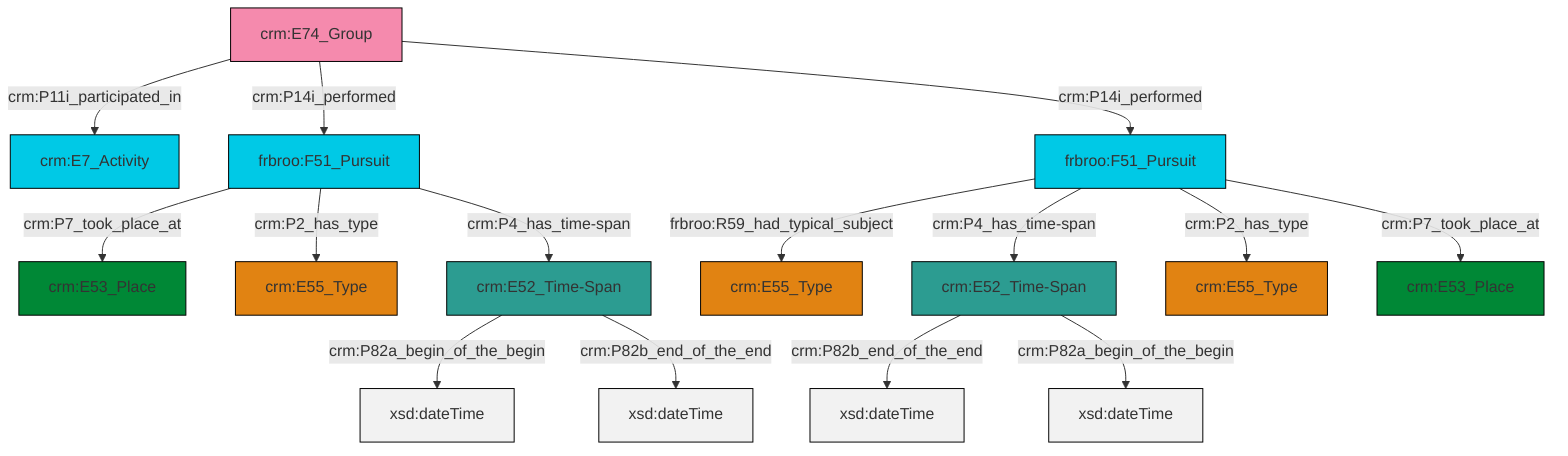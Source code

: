 graph TD
classDef Literal fill:#f2f2f2,stroke:#000000;
classDef CRM_Entity fill:#FFFFFF,stroke:#000000;
classDef Temporal_Entity fill:#00C9E6, stroke:#000000;
classDef Type fill:#E18312, stroke:#000000;
classDef Time-Span fill:#2C9C91, stroke:#000000;
classDef Appellation fill:#FFEB7F, stroke:#000000;
classDef Place fill:#008836, stroke:#000000;
classDef Persistent_Item fill:#B266B2, stroke:#000000;
classDef Conceptual_Object fill:#FFD700, stroke:#000000;
classDef Physical_Thing fill:#D2B48C, stroke:#000000;
classDef Actor fill:#f58aad, stroke:#000000;
classDef PC_Classes fill:#4ce600, stroke:#000000;
classDef Multi fill:#cccccc,stroke:#000000;

0["frbroo:F51_Pursuit"]:::Temporal_Entity -->|frbroo:R59_had_typical_subject| 1["crm:E55_Type"]:::Type
0["frbroo:F51_Pursuit"]:::Temporal_Entity -->|crm:P4_has_time-span| 7["crm:E52_Time-Span"]:::Time-Span
8["crm:E74_Group"]:::Actor -->|crm:P11i_participated_in| 9["crm:E7_Activity"]:::Temporal_Entity
12["crm:E52_Time-Span"]:::Time-Span -->|crm:P82a_begin_of_the_begin| 13[xsd:dateTime]:::Literal
7["crm:E52_Time-Span"]:::Time-Span -->|crm:P82b_end_of_the_end| 19[xsd:dateTime]:::Literal
0["frbroo:F51_Pursuit"]:::Temporal_Entity -->|crm:P2_has_type| 4["crm:E55_Type"]:::Type
2["frbroo:F51_Pursuit"]:::Temporal_Entity -->|crm:P7_took_place_at| 15["crm:E53_Place"]:::Place
8["crm:E74_Group"]:::Actor -->|crm:P14i_performed| 2["frbroo:F51_Pursuit"]:::Temporal_Entity
2["frbroo:F51_Pursuit"]:::Temporal_Entity -->|crm:P2_has_type| 10["crm:E55_Type"]:::Type
7["crm:E52_Time-Span"]:::Time-Span -->|crm:P82a_begin_of_the_begin| 24[xsd:dateTime]:::Literal
2["frbroo:F51_Pursuit"]:::Temporal_Entity -->|crm:P4_has_time-span| 12["crm:E52_Time-Span"]:::Time-Span
0["frbroo:F51_Pursuit"]:::Temporal_Entity -->|crm:P7_took_place_at| 20["crm:E53_Place"]:::Place
8["crm:E74_Group"]:::Actor -->|crm:P14i_performed| 0["frbroo:F51_Pursuit"]:::Temporal_Entity
12["crm:E52_Time-Span"]:::Time-Span -->|crm:P82b_end_of_the_end| 27[xsd:dateTime]:::Literal